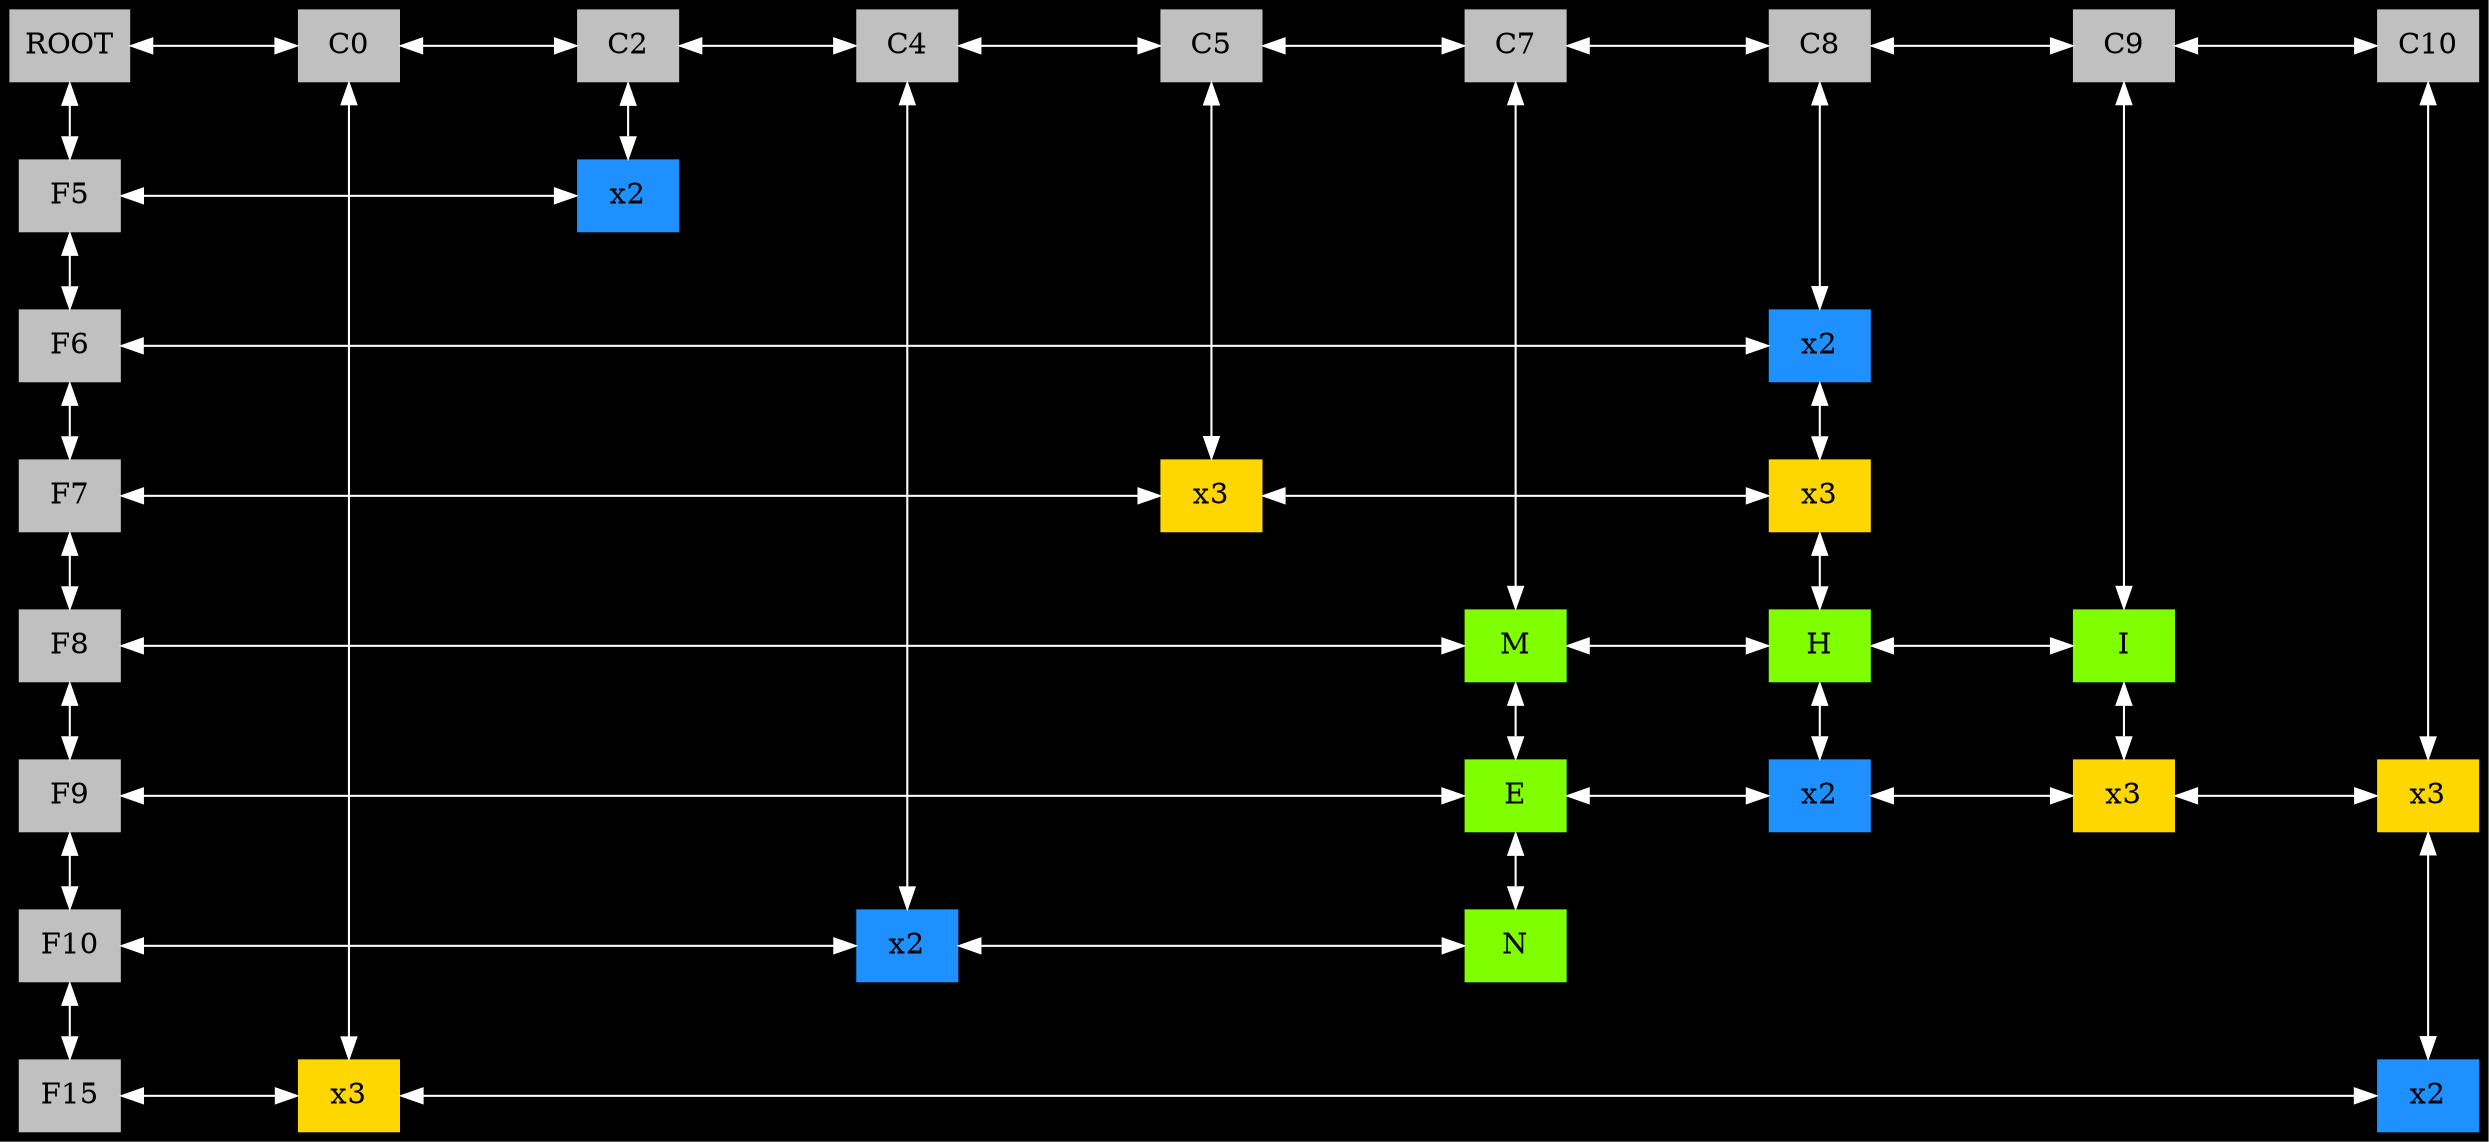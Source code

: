 digraph G {bgcolor = black; 
node[pin = true , shape = box, fontcolor = black  , fillcolor = gray  , width=0.7 ,style = filled] ;
charset = latin1;
 style = filled ;
nodesep = 1.0;
VAL_00F0DFD8->VAL_00F45A90 [ dir=both ,color = white]; 
VAL_00F0DFD8->VAL_00F44BA8 [  dir=both,  color = white]; 
VAL_00F0DFD8[label = "ROOT", group = -1,pos = "-1,1" ];
VAL_00F45A90->VAL_00F44B60 [ dir=both, color = white]; 
VAL_00F45A90->VAL_00F45E80 [ dir=both, color = white]; 
VAL_00F45A90[label="C0", group = 0,pos = "0,1" ];
VAL_00F44B60->VAL_00F45F10 [ dir=both, color = white]; 
VAL_00F44B60->VAL_00F44FE0 [ dir=both, color = white]; 
VAL_00F44B60[label="C2", group = 2,pos = "2,1" ];
VAL_00F45F10->VAL_00F45730 [ dir=both, color = white]; 
VAL_00F45F10->VAL_00F45BF8 [ dir=both, color = white]; 
VAL_00F45F10[label="C4", group = 4,pos = "4,1" ];
VAL_00F45730->VAL_00F46540 [ dir=both, color = white]; 
VAL_00F45730->VAL_00F45658 [ dir=both, color = white]; 
VAL_00F45730[label="C5", group = 5,pos = "5,1" ];
VAL_00F46540->VAL_00F449F8 [ dir=both, color = white]; 
VAL_00F46540->VAL_00F46300 [ dir=both, color = white]; 
VAL_00F46540[label="C7", group = 7,pos = "7,1" ];
VAL_00F449F8->VAL_00F452F8 [ dir=both, color = white]; 
VAL_00F449F8->VAL_00F448D8 [ dir=both, color = white]; 
VAL_00F449F8[label="C8", group = 8,pos = "8,1" ];
VAL_00F452F8->VAL_00F45EC8 [ dir=both, color = white]; 
VAL_00F452F8->VAL_00F45418 [ dir=both, color = white]; 
VAL_00F452F8[label="C9", group = 9,pos = "9,1" ];
VAL_00F45EC8->VAL_00F45AD8 [ dir=both, color = white]; 
VAL_00F45EC8[label="C10", group = 10,pos = "10,1" ];
VAL_00F44BA8->VAL_00F44FE0 [ dir=both ,color = white]; 
VAL_00F44BA8->VAL_00F44BF0 [  dir=both,  color = white]; 
VAL_00F44BA8[label="F5" , group = -1,pos = "-1,-5" ];
VAL_00F44FE0[ label = " x2 " ,fillcolor = dodgerblue1, group = 2,pos = "2,-5" ];
VAL_00F44BF0->VAL_00F448D8 [ dir=both ,color = white]; 
VAL_00F44BF0->VAL_00F45220 [  dir=both,  color = white]; 
VAL_00F44BF0[label="F6" , group = -1,pos = "-1,-6" ];
VAL_00F448D8->VAL_00F452B0 [ dir=both, color = white]; 
VAL_00F448D8[ label = " x2 " ,fillcolor = dodgerblue1, group = 8,pos = "8,-6" ];
VAL_00F45220->VAL_00F45658 [ dir=both ,color = white]; 
VAL_00F45220->VAL_00F456E8 [  dir=both,  color = white]; 
VAL_00F45220[label="F7" , group = -1,pos = "-1,-7" ];
VAL_00F45658->VAL_00F452B0 [ dir=both, color = white]; 
VAL_00F45658[ label = " x3 "  ,fillcolor = gold1, group = 5,pos = "5,-7" ];
VAL_00F452B0->VAL_00F45778 [ dir=both, color = white]; 
VAL_00F452B0[ label = " x3 "  ,fillcolor = gold1, group = 8,pos = "8,-7" ];
VAL_00F456E8->VAL_00F46300 [ dir=both ,color = white]; 
VAL_00F456E8->VAL_00F45070 [  dir=both,  color = white]; 
VAL_00F456E8[label="F8" , group = -1,pos = "-1,-8" ];
VAL_00F46300->VAL_00F45778 [ dir=both, color = white]; 
VAL_00F46300->VAL_00F462B8 [ dir=both, color = white]; 
VAL_00F46300[ label = "M" ,dir=both ,fillcolor = chartreuse1, group = 7,pos = "7,-8" ];
VAL_00F45778->VAL_00F45418 [ dir=both, color = white]; 
VAL_00F45778->VAL_00F45460 [ dir=both, color = white]; 
VAL_00F45778[ label = "H" ,dir=both ,fillcolor = chartreuse1, group = 8,pos = "8,-8" ];
VAL_00F45418->VAL_00F46150 [ dir=both, color = white]; 
VAL_00F45418[ label = "I" ,dir=both ,fillcolor = chartreuse1, group = 9,pos = "9,-8" ];
VAL_00F45070->VAL_00F462B8 [ dir=both ,color = white]; 
VAL_00F45070->VAL_00F46198 [  dir=both,  color = white]; 
VAL_00F45070[label="F9" , group = -1,pos = "-1,-9" ];
VAL_00F462B8->VAL_00F45460 [ dir=both, color = white]; 
VAL_00F462B8->VAL_00F47B18 [ dir=both, color = white]; 
VAL_00F462B8[ label = "E" ,dir=both ,fillcolor = chartreuse1, group = 7,pos = "7,-9" ];
VAL_00F45460->VAL_00F46150 [ dir=both, color = white]; 
VAL_00F45460[ label = " x2 " ,fillcolor = dodgerblue1, group = 8,pos = "8,-9" ];
VAL_00F46150->VAL_00F45AD8 [ dir=both, color = white]; 
VAL_00F46150[ label = " x3 "  ,fillcolor = gold1, group = 9,pos = "9,-9" ];
VAL_00F45AD8->VAL_00F46468 [ dir=both, color = white]; 
VAL_00F45AD8[ label = " x3 "  ,fillcolor = gold1, group = 10,pos = "10,-9" ];
VAL_00F46198->VAL_00F45BF8 [ dir=both ,color = white]; 
VAL_00F46198->VAL_00F45B20 [  dir=both,  color = white]; 
VAL_00F46198[label="F10" , group = -1,pos = "-1,-10" ];
VAL_00F45BF8->VAL_00F47B18 [ dir=both, color = white]; 
VAL_00F45BF8[ label = " x2 " ,fillcolor = dodgerblue1, group = 4,pos = "4,-10" ];
VAL_00F47B18[ label = "N" ,dir=both ,fillcolor = chartreuse1, group = 7,pos = "7,-10" ];
VAL_00F45B20->VAL_00F45E80 [ dir=both ,color = white]; 
VAL_00F45B20[label="F15" , group = -1,pos = "-1,-15" ];
VAL_00F45E80->VAL_00F46468 [ dir=both, color = white]; 
VAL_00F45E80[ label = " x3 "  ,fillcolor = gold1, group = 0,pos = "0,-15" ];
VAL_00F46468[ label = " x2 " ,fillcolor = dodgerblue1, group = 10,pos = "10,-15" ];
{rank = same; VAL_00F0DFD8 VAL_00F45A90 VAL_00F44B60 VAL_00F45F10 VAL_00F45730 VAL_00F46540 VAL_00F449F8 VAL_00F452F8 VAL_00F45EC8 };

{rank = same; VAL_00F44BA8 VAL_00F44FE0 };

{rank = same; VAL_00F44BF0 VAL_00F448D8 };

{rank = same; VAL_00F45220 VAL_00F45658 VAL_00F452B0 };

{rank = same; VAL_00F456E8 VAL_00F46300 VAL_00F45778 VAL_00F45418 };

{rank = same; VAL_00F45070 VAL_00F462B8 VAL_00F45460 VAL_00F46150 VAL_00F45AD8 };

{rank = same; VAL_00F46198 VAL_00F45BF8 VAL_00F47B18 };

{rank = same; VAL_00F45B20 VAL_00F45E80 VAL_00F46468 };

}
